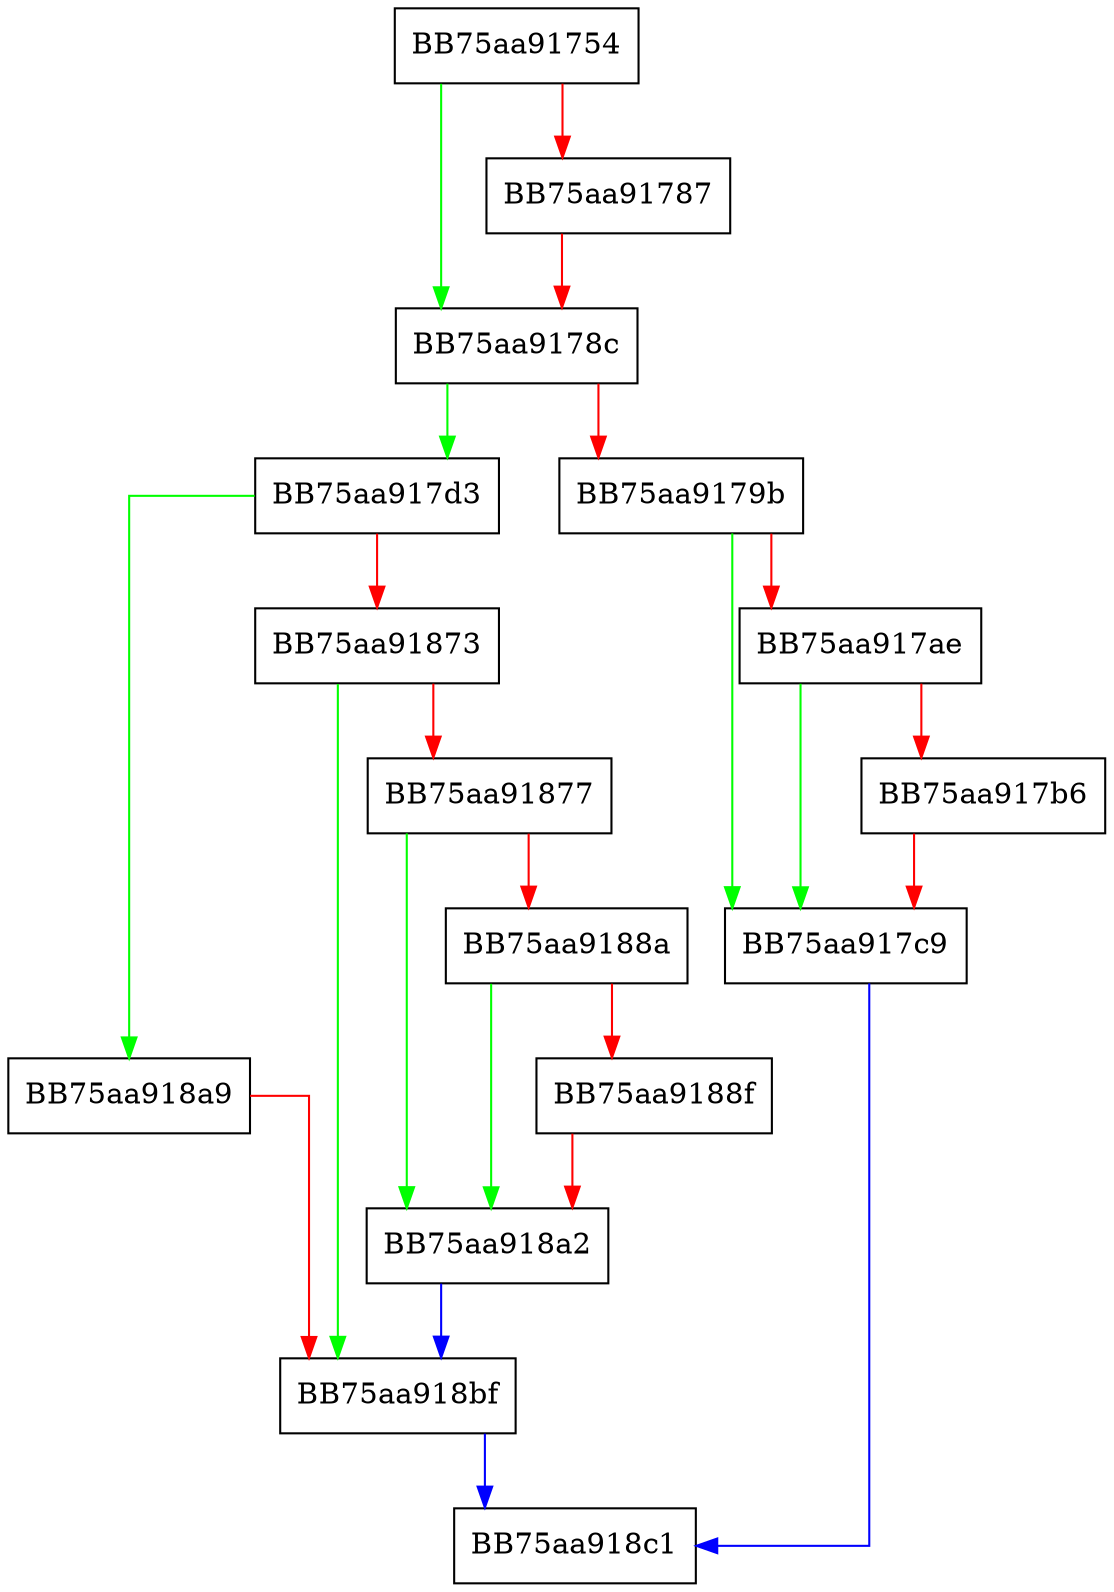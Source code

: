 digraph CacheLookupEntry {
  node [shape="box"];
  graph [splines=ortho];
  BB75aa91754 -> BB75aa9178c [color="green"];
  BB75aa91754 -> BB75aa91787 [color="red"];
  BB75aa91787 -> BB75aa9178c [color="red"];
  BB75aa9178c -> BB75aa917d3 [color="green"];
  BB75aa9178c -> BB75aa9179b [color="red"];
  BB75aa9179b -> BB75aa917c9 [color="green"];
  BB75aa9179b -> BB75aa917ae [color="red"];
  BB75aa917ae -> BB75aa917c9 [color="green"];
  BB75aa917ae -> BB75aa917b6 [color="red"];
  BB75aa917b6 -> BB75aa917c9 [color="red"];
  BB75aa917c9 -> BB75aa918c1 [color="blue"];
  BB75aa917d3 -> BB75aa918a9 [color="green"];
  BB75aa917d3 -> BB75aa91873 [color="red"];
  BB75aa91873 -> BB75aa918bf [color="green"];
  BB75aa91873 -> BB75aa91877 [color="red"];
  BB75aa91877 -> BB75aa918a2 [color="green"];
  BB75aa91877 -> BB75aa9188a [color="red"];
  BB75aa9188a -> BB75aa918a2 [color="green"];
  BB75aa9188a -> BB75aa9188f [color="red"];
  BB75aa9188f -> BB75aa918a2 [color="red"];
  BB75aa918a2 -> BB75aa918bf [color="blue"];
  BB75aa918a9 -> BB75aa918bf [color="red"];
  BB75aa918bf -> BB75aa918c1 [color="blue"];
}